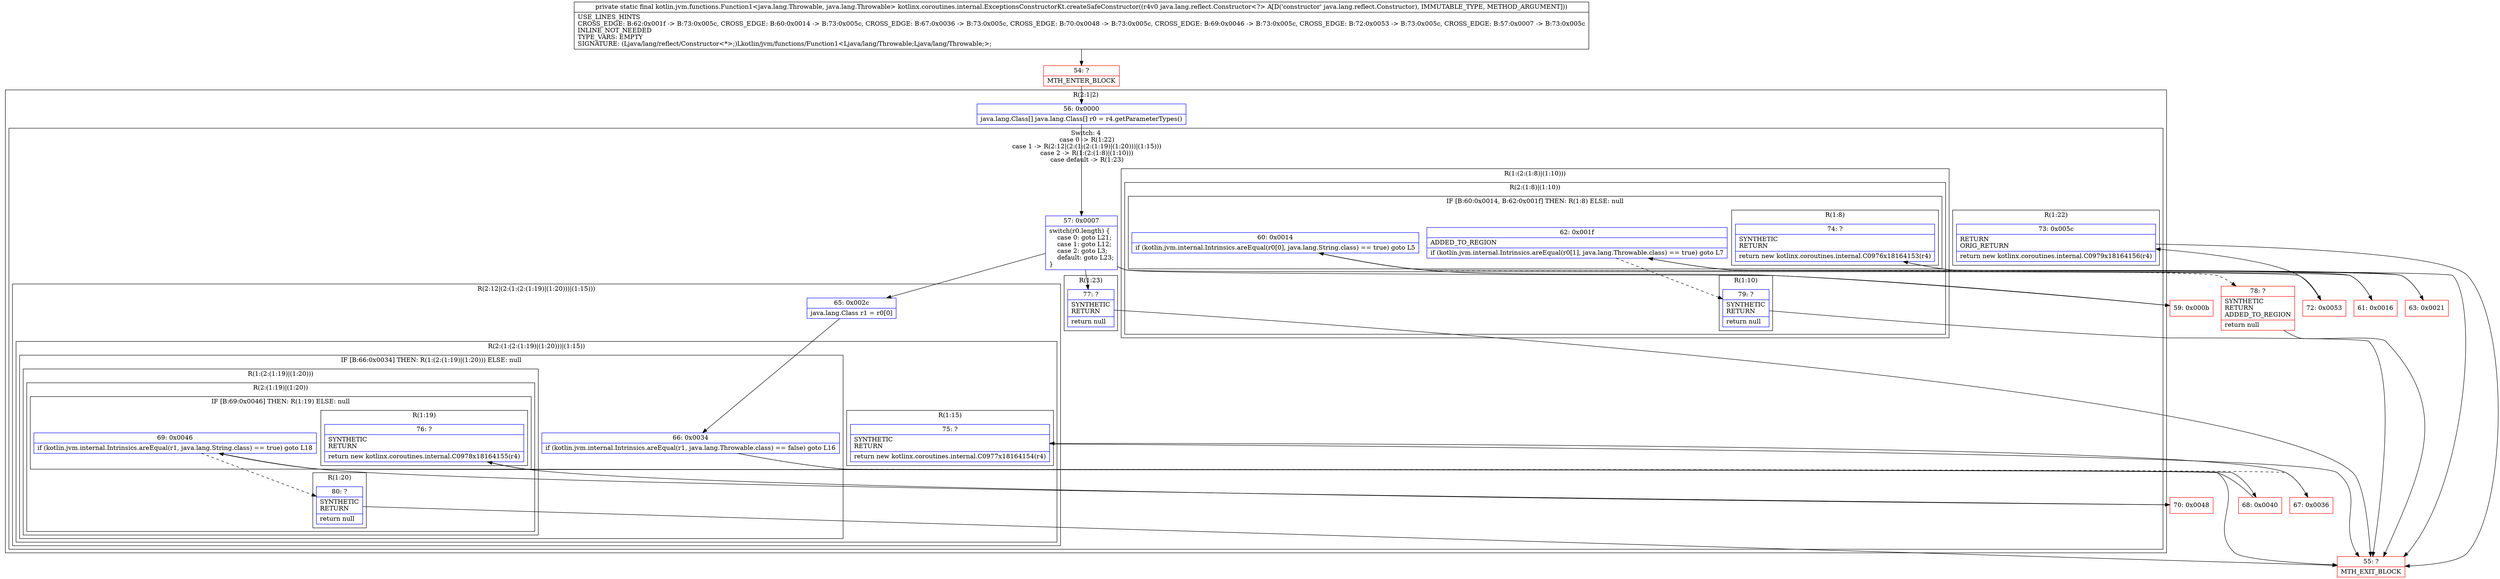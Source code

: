 digraph "CFG forkotlinx.coroutines.internal.ExceptionsConstructorKt.createSafeConstructor(Ljava\/lang\/reflect\/Constructor;)Lkotlin\/jvm\/functions\/Function1;" {
subgraph cluster_Region_101763021 {
label = "R(2:1|2)";
node [shape=record,color=blue];
Node_56 [shape=record,label="{56\:\ 0x0000|java.lang.Class[] java.lang.Class[] r0 = r4.getParameterTypes()\l}"];
subgraph cluster_SwitchRegion_1855727586 {
label = "Switch: 4
 case 0 -> R(1:22)
 case 1 -> R(2:12|(2:(1:(2:(1:19)|(1:20)))|(1:15)))
 case 2 -> R(1:(2:(1:8)|(1:10)))
 case default -> R(1:23)";
node [shape=record,color=blue];
Node_57 [shape=record,label="{57\:\ 0x0007|switch(r0.length) \{\l    case 0: goto L21;\l    case 1: goto L12;\l    case 2: goto L3;\l    default: goto L23;\l\}\l}"];
subgraph cluster_Region_430297549 {
label = "R(1:22)";
node [shape=record,color=blue];
Node_73 [shape=record,label="{73\:\ 0x005c|RETURN\lORIG_RETURN\l|return new kotlinx.coroutines.internal.C0979x18164156(r4)\l}"];
}
subgraph cluster_Region_814533152 {
label = "R(2:12|(2:(1:(2:(1:19)|(1:20)))|(1:15)))";
node [shape=record,color=blue];
Node_65 [shape=record,label="{65\:\ 0x002c|java.lang.Class r1 = r0[0]\l}"];
subgraph cluster_Region_1156907956 {
label = "R(2:(1:(2:(1:19)|(1:20)))|(1:15))";
node [shape=record,color=blue];
subgraph cluster_IfRegion_1485570722 {
label = "IF [B:66:0x0034] THEN: R(1:(2:(1:19)|(1:20))) ELSE: null";
node [shape=record,color=blue];
Node_66 [shape=record,label="{66\:\ 0x0034|if (kotlin.jvm.internal.Intrinsics.areEqual(r1, java.lang.Throwable.class) == false) goto L16\l}"];
subgraph cluster_Region_726126905 {
label = "R(1:(2:(1:19)|(1:20)))";
node [shape=record,color=blue];
subgraph cluster_Region_1036736462 {
label = "R(2:(1:19)|(1:20))";
node [shape=record,color=blue];
subgraph cluster_IfRegion_1461751142 {
label = "IF [B:69:0x0046] THEN: R(1:19) ELSE: null";
node [shape=record,color=blue];
Node_69 [shape=record,label="{69\:\ 0x0046|if (kotlin.jvm.internal.Intrinsics.areEqual(r1, java.lang.String.class) == true) goto L18\l}"];
subgraph cluster_Region_173523459 {
label = "R(1:19)";
node [shape=record,color=blue];
Node_76 [shape=record,label="{76\:\ ?|SYNTHETIC\lRETURN\l|return new kotlinx.coroutines.internal.C0978x18164155(r4)\l}"];
}
}
subgraph cluster_Region_1716754526 {
label = "R(1:20)";
node [shape=record,color=blue];
Node_80 [shape=record,label="{80\:\ ?|SYNTHETIC\lRETURN\l|return null\l}"];
}
}
}
}
subgraph cluster_Region_1929921460 {
label = "R(1:15)";
node [shape=record,color=blue];
Node_75 [shape=record,label="{75\:\ ?|SYNTHETIC\lRETURN\l|return new kotlinx.coroutines.internal.C0977x18164154(r4)\l}"];
}
}
}
subgraph cluster_Region_337252156 {
label = "R(1:(2:(1:8)|(1:10)))";
node [shape=record,color=blue];
subgraph cluster_Region_543785062 {
label = "R(2:(1:8)|(1:10))";
node [shape=record,color=blue];
subgraph cluster_IfRegion_1478658244 {
label = "IF [B:60:0x0014, B:62:0x001f] THEN: R(1:8) ELSE: null";
node [shape=record,color=blue];
Node_60 [shape=record,label="{60\:\ 0x0014|if (kotlin.jvm.internal.Intrinsics.areEqual(r0[0], java.lang.String.class) == true) goto L5\l}"];
Node_62 [shape=record,label="{62\:\ 0x001f|ADDED_TO_REGION\l|if (kotlin.jvm.internal.Intrinsics.areEqual(r0[1], java.lang.Throwable.class) == true) goto L7\l}"];
subgraph cluster_Region_1510108509 {
label = "R(1:8)";
node [shape=record,color=blue];
Node_74 [shape=record,label="{74\:\ ?|SYNTHETIC\lRETURN\l|return new kotlinx.coroutines.internal.C0976x18164153(r4)\l}"];
}
}
subgraph cluster_Region_1806078026 {
label = "R(1:10)";
node [shape=record,color=blue];
Node_79 [shape=record,label="{79\:\ ?|SYNTHETIC\lRETURN\l|return null\l}"];
}
}
}
subgraph cluster_Region_796983789 {
label = "R(1:23)";
node [shape=record,color=blue];
Node_77 [shape=record,label="{77\:\ ?|SYNTHETIC\lRETURN\l|return null\l}"];
}
}
}
Node_54 [shape=record,color=red,label="{54\:\ ?|MTH_ENTER_BLOCK\l}"];
Node_59 [shape=record,color=red,label="{59\:\ 0x000b}"];
Node_61 [shape=record,color=red,label="{61\:\ 0x0016}"];
Node_63 [shape=record,color=red,label="{63\:\ 0x0021}"];
Node_55 [shape=record,color=red,label="{55\:\ ?|MTH_EXIT_BLOCK\l}"];
Node_78 [shape=record,color=red,label="{78\:\ ?|SYNTHETIC\lRETURN\lADDED_TO_REGION\l|return null\l}"];
Node_67 [shape=record,color=red,label="{67\:\ 0x0036}"];
Node_68 [shape=record,color=red,label="{68\:\ 0x0040}"];
Node_70 [shape=record,color=red,label="{70\:\ 0x0048}"];
Node_72 [shape=record,color=red,label="{72\:\ 0x0053}"];
MethodNode[shape=record,label="{private static final kotlin.jvm.functions.Function1\<java.lang.Throwable, java.lang.Throwable\> kotlinx.coroutines.internal.ExceptionsConstructorKt.createSafeConstructor((r4v0 java.lang.reflect.Constructor\<?\> A[D('constructor' java.lang.reflect.Constructor), IMMUTABLE_TYPE, METHOD_ARGUMENT]))  | USE_LINES_HINTS\lCROSS_EDGE: B:62:0x001f \-\> B:73:0x005c, CROSS_EDGE: B:60:0x0014 \-\> B:73:0x005c, CROSS_EDGE: B:67:0x0036 \-\> B:73:0x005c, CROSS_EDGE: B:70:0x0048 \-\> B:73:0x005c, CROSS_EDGE: B:69:0x0046 \-\> B:73:0x005c, CROSS_EDGE: B:72:0x0053 \-\> B:73:0x005c, CROSS_EDGE: B:57:0x0007 \-\> B:73:0x005c\lINLINE_NOT_NEEDED\lTYPE_VARS: EMPTY\lSIGNATURE: (Ljava\/lang\/reflect\/Constructor\<*\>;)Lkotlin\/jvm\/functions\/Function1\<Ljava\/lang\/Throwable;Ljava\/lang\/Throwable;\>;\l}"];
MethodNode -> Node_54;Node_56 -> Node_57;
Node_57 -> Node_59;
Node_57 -> Node_65;
Node_57 -> Node_72;
Node_57 -> Node_77;
Node_73 -> Node_55;
Node_65 -> Node_66;
Node_66 -> Node_67[style=dashed];
Node_66 -> Node_68;
Node_69 -> Node_70;
Node_69 -> Node_80[style=dashed];
Node_76 -> Node_55;
Node_80 -> Node_55;
Node_75 -> Node_55;
Node_60 -> Node_61;
Node_60 -> Node_78[style=dashed];
Node_62 -> Node_63;
Node_62 -> Node_79[style=dashed];
Node_74 -> Node_55;
Node_79 -> Node_55;
Node_77 -> Node_55;
Node_54 -> Node_56;
Node_59 -> Node_60;
Node_61 -> Node_62;
Node_63 -> Node_74;
Node_78 -> Node_55;
Node_67 -> Node_75;
Node_68 -> Node_69;
Node_70 -> Node_76;
Node_72 -> Node_73;
}

